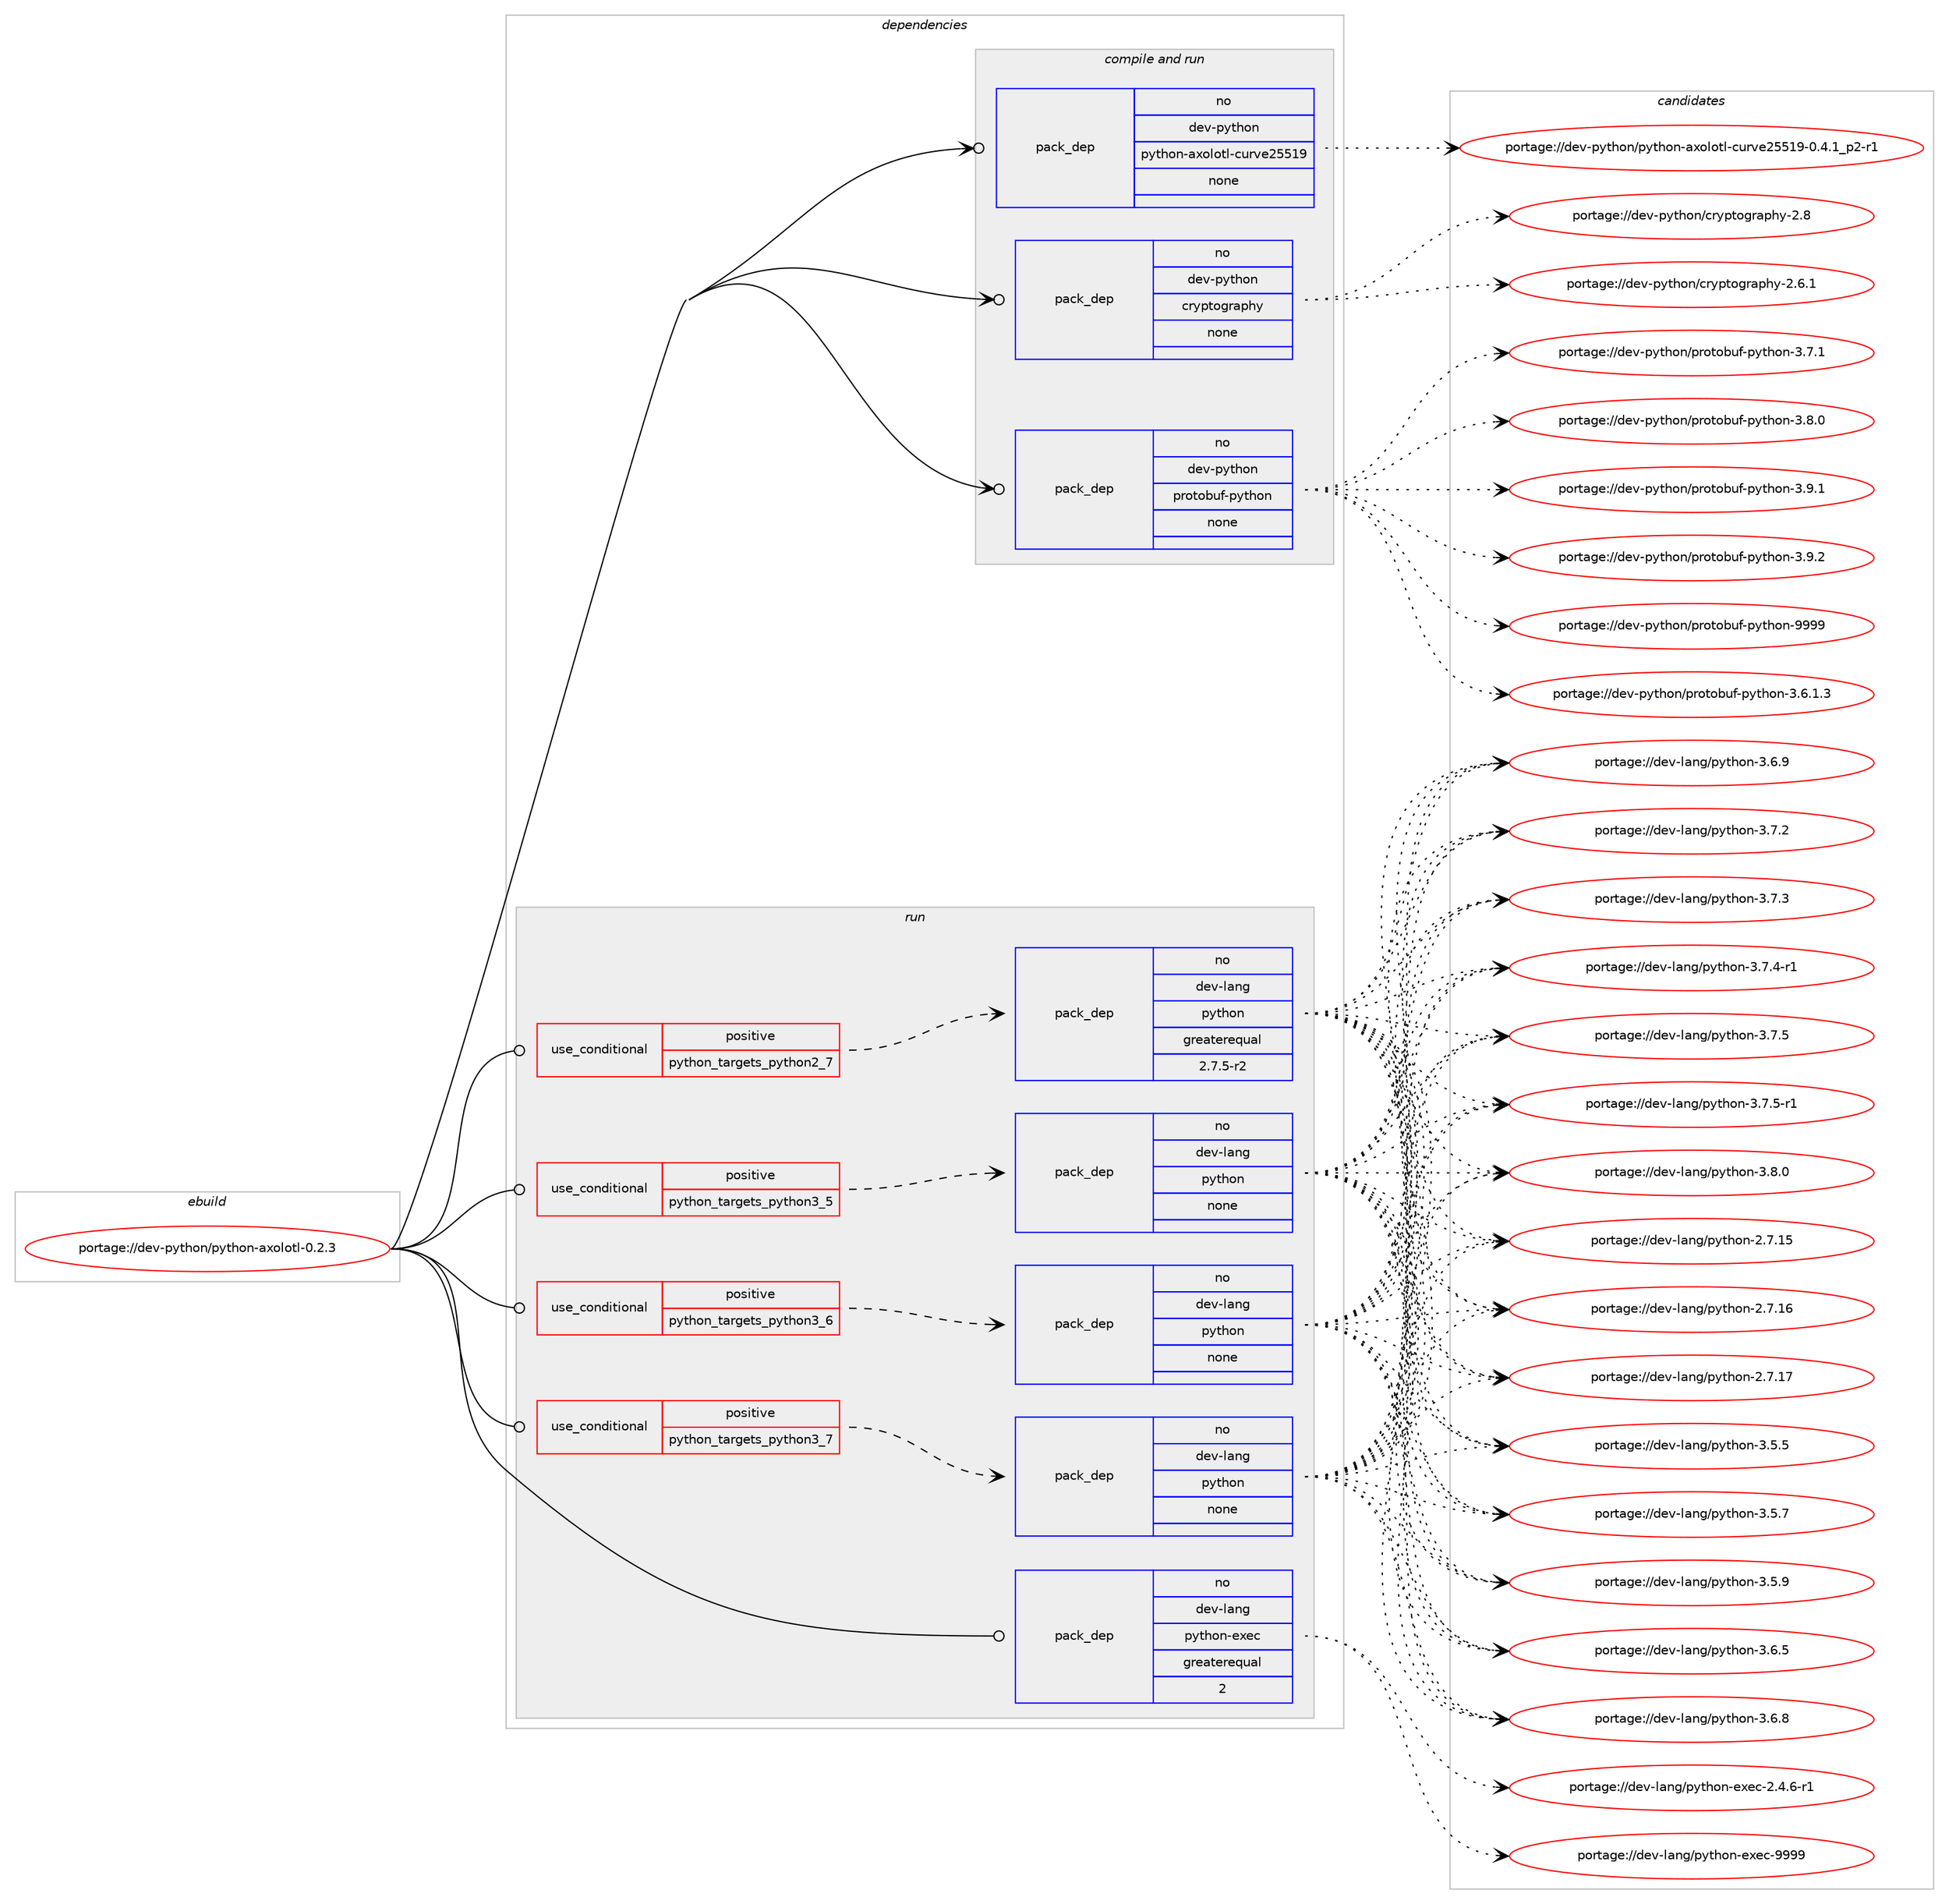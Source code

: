 digraph prolog {

# *************
# Graph options
# *************

newrank=true;
concentrate=true;
compound=true;
graph [rankdir=LR,fontname=Helvetica,fontsize=10,ranksep=1.5];#, ranksep=2.5, nodesep=0.2];
edge  [arrowhead=vee];
node  [fontname=Helvetica,fontsize=10];

# **********
# The ebuild
# **********

subgraph cluster_leftcol {
color=gray;
rank=same;
label=<<i>ebuild</i>>;
id [label="portage://dev-python/python-axolotl-0.2.3", color=red, width=4, href="../dev-python/python-axolotl-0.2.3.svg"];
}

# ****************
# The dependencies
# ****************

subgraph cluster_midcol {
color=gray;
label=<<i>dependencies</i>>;
subgraph cluster_compile {
fillcolor="#eeeeee";
style=filled;
label=<<i>compile</i>>;
}
subgraph cluster_compileandrun {
fillcolor="#eeeeee";
style=filled;
label=<<i>compile and run</i>>;
subgraph pack125162 {
dependency165146 [label=<<TABLE BORDER="0" CELLBORDER="1" CELLSPACING="0" CELLPADDING="4" WIDTH="220"><TR><TD ROWSPAN="6" CELLPADDING="30">pack_dep</TD></TR><TR><TD WIDTH="110">no</TD></TR><TR><TD>dev-python</TD></TR><TR><TD>cryptography</TD></TR><TR><TD>none</TD></TR><TR><TD></TD></TR></TABLE>>, shape=none, color=blue];
}
id:e -> dependency165146:w [weight=20,style="solid",arrowhead="odotvee"];
subgraph pack125163 {
dependency165147 [label=<<TABLE BORDER="0" CELLBORDER="1" CELLSPACING="0" CELLPADDING="4" WIDTH="220"><TR><TD ROWSPAN="6" CELLPADDING="30">pack_dep</TD></TR><TR><TD WIDTH="110">no</TD></TR><TR><TD>dev-python</TD></TR><TR><TD>protobuf-python</TD></TR><TR><TD>none</TD></TR><TR><TD></TD></TR></TABLE>>, shape=none, color=blue];
}
id:e -> dependency165147:w [weight=20,style="solid",arrowhead="odotvee"];
subgraph pack125164 {
dependency165148 [label=<<TABLE BORDER="0" CELLBORDER="1" CELLSPACING="0" CELLPADDING="4" WIDTH="220"><TR><TD ROWSPAN="6" CELLPADDING="30">pack_dep</TD></TR><TR><TD WIDTH="110">no</TD></TR><TR><TD>dev-python</TD></TR><TR><TD>python-axolotl-curve25519</TD></TR><TR><TD>none</TD></TR><TR><TD></TD></TR></TABLE>>, shape=none, color=blue];
}
id:e -> dependency165148:w [weight=20,style="solid",arrowhead="odotvee"];
}
subgraph cluster_run {
fillcolor="#eeeeee";
style=filled;
label=<<i>run</i>>;
subgraph cond36598 {
dependency165149 [label=<<TABLE BORDER="0" CELLBORDER="1" CELLSPACING="0" CELLPADDING="4"><TR><TD ROWSPAN="3" CELLPADDING="10">use_conditional</TD></TR><TR><TD>positive</TD></TR><TR><TD>python_targets_python2_7</TD></TR></TABLE>>, shape=none, color=red];
subgraph pack125165 {
dependency165150 [label=<<TABLE BORDER="0" CELLBORDER="1" CELLSPACING="0" CELLPADDING="4" WIDTH="220"><TR><TD ROWSPAN="6" CELLPADDING="30">pack_dep</TD></TR><TR><TD WIDTH="110">no</TD></TR><TR><TD>dev-lang</TD></TR><TR><TD>python</TD></TR><TR><TD>greaterequal</TD></TR><TR><TD>2.7.5-r2</TD></TR></TABLE>>, shape=none, color=blue];
}
dependency165149:e -> dependency165150:w [weight=20,style="dashed",arrowhead="vee"];
}
id:e -> dependency165149:w [weight=20,style="solid",arrowhead="odot"];
subgraph cond36599 {
dependency165151 [label=<<TABLE BORDER="0" CELLBORDER="1" CELLSPACING="0" CELLPADDING="4"><TR><TD ROWSPAN="3" CELLPADDING="10">use_conditional</TD></TR><TR><TD>positive</TD></TR><TR><TD>python_targets_python3_5</TD></TR></TABLE>>, shape=none, color=red];
subgraph pack125166 {
dependency165152 [label=<<TABLE BORDER="0" CELLBORDER="1" CELLSPACING="0" CELLPADDING="4" WIDTH="220"><TR><TD ROWSPAN="6" CELLPADDING="30">pack_dep</TD></TR><TR><TD WIDTH="110">no</TD></TR><TR><TD>dev-lang</TD></TR><TR><TD>python</TD></TR><TR><TD>none</TD></TR><TR><TD></TD></TR></TABLE>>, shape=none, color=blue];
}
dependency165151:e -> dependency165152:w [weight=20,style="dashed",arrowhead="vee"];
}
id:e -> dependency165151:w [weight=20,style="solid",arrowhead="odot"];
subgraph cond36600 {
dependency165153 [label=<<TABLE BORDER="0" CELLBORDER="1" CELLSPACING="0" CELLPADDING="4"><TR><TD ROWSPAN="3" CELLPADDING="10">use_conditional</TD></TR><TR><TD>positive</TD></TR><TR><TD>python_targets_python3_6</TD></TR></TABLE>>, shape=none, color=red];
subgraph pack125167 {
dependency165154 [label=<<TABLE BORDER="0" CELLBORDER="1" CELLSPACING="0" CELLPADDING="4" WIDTH="220"><TR><TD ROWSPAN="6" CELLPADDING="30">pack_dep</TD></TR><TR><TD WIDTH="110">no</TD></TR><TR><TD>dev-lang</TD></TR><TR><TD>python</TD></TR><TR><TD>none</TD></TR><TR><TD></TD></TR></TABLE>>, shape=none, color=blue];
}
dependency165153:e -> dependency165154:w [weight=20,style="dashed",arrowhead="vee"];
}
id:e -> dependency165153:w [weight=20,style="solid",arrowhead="odot"];
subgraph cond36601 {
dependency165155 [label=<<TABLE BORDER="0" CELLBORDER="1" CELLSPACING="0" CELLPADDING="4"><TR><TD ROWSPAN="3" CELLPADDING="10">use_conditional</TD></TR><TR><TD>positive</TD></TR><TR><TD>python_targets_python3_7</TD></TR></TABLE>>, shape=none, color=red];
subgraph pack125168 {
dependency165156 [label=<<TABLE BORDER="0" CELLBORDER="1" CELLSPACING="0" CELLPADDING="4" WIDTH="220"><TR><TD ROWSPAN="6" CELLPADDING="30">pack_dep</TD></TR><TR><TD WIDTH="110">no</TD></TR><TR><TD>dev-lang</TD></TR><TR><TD>python</TD></TR><TR><TD>none</TD></TR><TR><TD></TD></TR></TABLE>>, shape=none, color=blue];
}
dependency165155:e -> dependency165156:w [weight=20,style="dashed",arrowhead="vee"];
}
id:e -> dependency165155:w [weight=20,style="solid",arrowhead="odot"];
subgraph pack125169 {
dependency165157 [label=<<TABLE BORDER="0" CELLBORDER="1" CELLSPACING="0" CELLPADDING="4" WIDTH="220"><TR><TD ROWSPAN="6" CELLPADDING="30">pack_dep</TD></TR><TR><TD WIDTH="110">no</TD></TR><TR><TD>dev-lang</TD></TR><TR><TD>python-exec</TD></TR><TR><TD>greaterequal</TD></TR><TR><TD>2</TD></TR></TABLE>>, shape=none, color=blue];
}
id:e -> dependency165157:w [weight=20,style="solid",arrowhead="odot"];
}
}

# **************
# The candidates
# **************

subgraph cluster_choices {
rank=same;
color=gray;
label=<<i>candidates</i>>;

subgraph choice125162 {
color=black;
nodesep=1;
choiceportage10010111845112121116104111110479911412111211611110311497112104121455046544649 [label="portage://dev-python/cryptography-2.6.1", color=red, width=4,href="../dev-python/cryptography-2.6.1.svg"];
choiceportage1001011184511212111610411111047991141211121161111031149711210412145504656 [label="portage://dev-python/cryptography-2.8", color=red, width=4,href="../dev-python/cryptography-2.8.svg"];
dependency165146:e -> choiceportage10010111845112121116104111110479911412111211611110311497112104121455046544649:w [style=dotted,weight="100"];
dependency165146:e -> choiceportage1001011184511212111610411111047991141211121161111031149711210412145504656:w [style=dotted,weight="100"];
}
subgraph choice125163 {
color=black;
nodesep=1;
choiceportage100101118451121211161041111104711211411111611198117102451121211161041111104551465446494651 [label="portage://dev-python/protobuf-python-3.6.1.3", color=red, width=4,href="../dev-python/protobuf-python-3.6.1.3.svg"];
choiceportage10010111845112121116104111110471121141111161119811710245112121116104111110455146554649 [label="portage://dev-python/protobuf-python-3.7.1", color=red, width=4,href="../dev-python/protobuf-python-3.7.1.svg"];
choiceportage10010111845112121116104111110471121141111161119811710245112121116104111110455146564648 [label="portage://dev-python/protobuf-python-3.8.0", color=red, width=4,href="../dev-python/protobuf-python-3.8.0.svg"];
choiceportage10010111845112121116104111110471121141111161119811710245112121116104111110455146574649 [label="portage://dev-python/protobuf-python-3.9.1", color=red, width=4,href="../dev-python/protobuf-python-3.9.1.svg"];
choiceportage10010111845112121116104111110471121141111161119811710245112121116104111110455146574650 [label="portage://dev-python/protobuf-python-3.9.2", color=red, width=4,href="../dev-python/protobuf-python-3.9.2.svg"];
choiceportage100101118451121211161041111104711211411111611198117102451121211161041111104557575757 [label="portage://dev-python/protobuf-python-9999", color=red, width=4,href="../dev-python/protobuf-python-9999.svg"];
dependency165147:e -> choiceportage100101118451121211161041111104711211411111611198117102451121211161041111104551465446494651:w [style=dotted,weight="100"];
dependency165147:e -> choiceportage10010111845112121116104111110471121141111161119811710245112121116104111110455146554649:w [style=dotted,weight="100"];
dependency165147:e -> choiceportage10010111845112121116104111110471121141111161119811710245112121116104111110455146564648:w [style=dotted,weight="100"];
dependency165147:e -> choiceportage10010111845112121116104111110471121141111161119811710245112121116104111110455146574649:w [style=dotted,weight="100"];
dependency165147:e -> choiceportage10010111845112121116104111110471121141111161119811710245112121116104111110455146574650:w [style=dotted,weight="100"];
dependency165147:e -> choiceportage100101118451121211161041111104711211411111611198117102451121211161041111104557575757:w [style=dotted,weight="100"];
}
subgraph choice125164 {
color=black;
nodesep=1;
choiceportage100101118451121211161041111104711212111610411111045971201111081111161084599117114118101505353495745484652464995112504511449 [label="portage://dev-python/python-axolotl-curve25519-0.4.1_p2-r1", color=red, width=4,href="../dev-python/python-axolotl-curve25519-0.4.1_p2-r1.svg"];
dependency165148:e -> choiceportage100101118451121211161041111104711212111610411111045971201111081111161084599117114118101505353495745484652464995112504511449:w [style=dotted,weight="100"];
}
subgraph choice125165 {
color=black;
nodesep=1;
choiceportage10010111845108971101034711212111610411111045504655464953 [label="portage://dev-lang/python-2.7.15", color=red, width=4,href="../dev-lang/python-2.7.15.svg"];
choiceportage10010111845108971101034711212111610411111045504655464954 [label="portage://dev-lang/python-2.7.16", color=red, width=4,href="../dev-lang/python-2.7.16.svg"];
choiceportage10010111845108971101034711212111610411111045504655464955 [label="portage://dev-lang/python-2.7.17", color=red, width=4,href="../dev-lang/python-2.7.17.svg"];
choiceportage100101118451089711010347112121116104111110455146534653 [label="portage://dev-lang/python-3.5.5", color=red, width=4,href="../dev-lang/python-3.5.5.svg"];
choiceportage100101118451089711010347112121116104111110455146534655 [label="portage://dev-lang/python-3.5.7", color=red, width=4,href="../dev-lang/python-3.5.7.svg"];
choiceportage100101118451089711010347112121116104111110455146534657 [label="portage://dev-lang/python-3.5.9", color=red, width=4,href="../dev-lang/python-3.5.9.svg"];
choiceportage100101118451089711010347112121116104111110455146544653 [label="portage://dev-lang/python-3.6.5", color=red, width=4,href="../dev-lang/python-3.6.5.svg"];
choiceportage100101118451089711010347112121116104111110455146544656 [label="portage://dev-lang/python-3.6.8", color=red, width=4,href="../dev-lang/python-3.6.8.svg"];
choiceportage100101118451089711010347112121116104111110455146544657 [label="portage://dev-lang/python-3.6.9", color=red, width=4,href="../dev-lang/python-3.6.9.svg"];
choiceportage100101118451089711010347112121116104111110455146554650 [label="portage://dev-lang/python-3.7.2", color=red, width=4,href="../dev-lang/python-3.7.2.svg"];
choiceportage100101118451089711010347112121116104111110455146554651 [label="portage://dev-lang/python-3.7.3", color=red, width=4,href="../dev-lang/python-3.7.3.svg"];
choiceportage1001011184510897110103471121211161041111104551465546524511449 [label="portage://dev-lang/python-3.7.4-r1", color=red, width=4,href="../dev-lang/python-3.7.4-r1.svg"];
choiceportage100101118451089711010347112121116104111110455146554653 [label="portage://dev-lang/python-3.7.5", color=red, width=4,href="../dev-lang/python-3.7.5.svg"];
choiceportage1001011184510897110103471121211161041111104551465546534511449 [label="portage://dev-lang/python-3.7.5-r1", color=red, width=4,href="../dev-lang/python-3.7.5-r1.svg"];
choiceportage100101118451089711010347112121116104111110455146564648 [label="portage://dev-lang/python-3.8.0", color=red, width=4,href="../dev-lang/python-3.8.0.svg"];
dependency165150:e -> choiceportage10010111845108971101034711212111610411111045504655464953:w [style=dotted,weight="100"];
dependency165150:e -> choiceportage10010111845108971101034711212111610411111045504655464954:w [style=dotted,weight="100"];
dependency165150:e -> choiceportage10010111845108971101034711212111610411111045504655464955:w [style=dotted,weight="100"];
dependency165150:e -> choiceportage100101118451089711010347112121116104111110455146534653:w [style=dotted,weight="100"];
dependency165150:e -> choiceportage100101118451089711010347112121116104111110455146534655:w [style=dotted,weight="100"];
dependency165150:e -> choiceportage100101118451089711010347112121116104111110455146534657:w [style=dotted,weight="100"];
dependency165150:e -> choiceportage100101118451089711010347112121116104111110455146544653:w [style=dotted,weight="100"];
dependency165150:e -> choiceportage100101118451089711010347112121116104111110455146544656:w [style=dotted,weight="100"];
dependency165150:e -> choiceportage100101118451089711010347112121116104111110455146544657:w [style=dotted,weight="100"];
dependency165150:e -> choiceportage100101118451089711010347112121116104111110455146554650:w [style=dotted,weight="100"];
dependency165150:e -> choiceportage100101118451089711010347112121116104111110455146554651:w [style=dotted,weight="100"];
dependency165150:e -> choiceportage1001011184510897110103471121211161041111104551465546524511449:w [style=dotted,weight="100"];
dependency165150:e -> choiceportage100101118451089711010347112121116104111110455146554653:w [style=dotted,weight="100"];
dependency165150:e -> choiceportage1001011184510897110103471121211161041111104551465546534511449:w [style=dotted,weight="100"];
dependency165150:e -> choiceportage100101118451089711010347112121116104111110455146564648:w [style=dotted,weight="100"];
}
subgraph choice125166 {
color=black;
nodesep=1;
choiceportage10010111845108971101034711212111610411111045504655464953 [label="portage://dev-lang/python-2.7.15", color=red, width=4,href="../dev-lang/python-2.7.15.svg"];
choiceportage10010111845108971101034711212111610411111045504655464954 [label="portage://dev-lang/python-2.7.16", color=red, width=4,href="../dev-lang/python-2.7.16.svg"];
choiceportage10010111845108971101034711212111610411111045504655464955 [label="portage://dev-lang/python-2.7.17", color=red, width=4,href="../dev-lang/python-2.7.17.svg"];
choiceportage100101118451089711010347112121116104111110455146534653 [label="portage://dev-lang/python-3.5.5", color=red, width=4,href="../dev-lang/python-3.5.5.svg"];
choiceportage100101118451089711010347112121116104111110455146534655 [label="portage://dev-lang/python-3.5.7", color=red, width=4,href="../dev-lang/python-3.5.7.svg"];
choiceportage100101118451089711010347112121116104111110455146534657 [label="portage://dev-lang/python-3.5.9", color=red, width=4,href="../dev-lang/python-3.5.9.svg"];
choiceportage100101118451089711010347112121116104111110455146544653 [label="portage://dev-lang/python-3.6.5", color=red, width=4,href="../dev-lang/python-3.6.5.svg"];
choiceportage100101118451089711010347112121116104111110455146544656 [label="portage://dev-lang/python-3.6.8", color=red, width=4,href="../dev-lang/python-3.6.8.svg"];
choiceportage100101118451089711010347112121116104111110455146544657 [label="portage://dev-lang/python-3.6.9", color=red, width=4,href="../dev-lang/python-3.6.9.svg"];
choiceportage100101118451089711010347112121116104111110455146554650 [label="portage://dev-lang/python-3.7.2", color=red, width=4,href="../dev-lang/python-3.7.2.svg"];
choiceportage100101118451089711010347112121116104111110455146554651 [label="portage://dev-lang/python-3.7.3", color=red, width=4,href="../dev-lang/python-3.7.3.svg"];
choiceportage1001011184510897110103471121211161041111104551465546524511449 [label="portage://dev-lang/python-3.7.4-r1", color=red, width=4,href="../dev-lang/python-3.7.4-r1.svg"];
choiceportage100101118451089711010347112121116104111110455146554653 [label="portage://dev-lang/python-3.7.5", color=red, width=4,href="../dev-lang/python-3.7.5.svg"];
choiceportage1001011184510897110103471121211161041111104551465546534511449 [label="portage://dev-lang/python-3.7.5-r1", color=red, width=4,href="../dev-lang/python-3.7.5-r1.svg"];
choiceportage100101118451089711010347112121116104111110455146564648 [label="portage://dev-lang/python-3.8.0", color=red, width=4,href="../dev-lang/python-3.8.0.svg"];
dependency165152:e -> choiceportage10010111845108971101034711212111610411111045504655464953:w [style=dotted,weight="100"];
dependency165152:e -> choiceportage10010111845108971101034711212111610411111045504655464954:w [style=dotted,weight="100"];
dependency165152:e -> choiceportage10010111845108971101034711212111610411111045504655464955:w [style=dotted,weight="100"];
dependency165152:e -> choiceportage100101118451089711010347112121116104111110455146534653:w [style=dotted,weight="100"];
dependency165152:e -> choiceportage100101118451089711010347112121116104111110455146534655:w [style=dotted,weight="100"];
dependency165152:e -> choiceportage100101118451089711010347112121116104111110455146534657:w [style=dotted,weight="100"];
dependency165152:e -> choiceportage100101118451089711010347112121116104111110455146544653:w [style=dotted,weight="100"];
dependency165152:e -> choiceportage100101118451089711010347112121116104111110455146544656:w [style=dotted,weight="100"];
dependency165152:e -> choiceportage100101118451089711010347112121116104111110455146544657:w [style=dotted,weight="100"];
dependency165152:e -> choiceportage100101118451089711010347112121116104111110455146554650:w [style=dotted,weight="100"];
dependency165152:e -> choiceportage100101118451089711010347112121116104111110455146554651:w [style=dotted,weight="100"];
dependency165152:e -> choiceportage1001011184510897110103471121211161041111104551465546524511449:w [style=dotted,weight="100"];
dependency165152:e -> choiceportage100101118451089711010347112121116104111110455146554653:w [style=dotted,weight="100"];
dependency165152:e -> choiceportage1001011184510897110103471121211161041111104551465546534511449:w [style=dotted,weight="100"];
dependency165152:e -> choiceportage100101118451089711010347112121116104111110455146564648:w [style=dotted,weight="100"];
}
subgraph choice125167 {
color=black;
nodesep=1;
choiceportage10010111845108971101034711212111610411111045504655464953 [label="portage://dev-lang/python-2.7.15", color=red, width=4,href="../dev-lang/python-2.7.15.svg"];
choiceportage10010111845108971101034711212111610411111045504655464954 [label="portage://dev-lang/python-2.7.16", color=red, width=4,href="../dev-lang/python-2.7.16.svg"];
choiceportage10010111845108971101034711212111610411111045504655464955 [label="portage://dev-lang/python-2.7.17", color=red, width=4,href="../dev-lang/python-2.7.17.svg"];
choiceportage100101118451089711010347112121116104111110455146534653 [label="portage://dev-lang/python-3.5.5", color=red, width=4,href="../dev-lang/python-3.5.5.svg"];
choiceportage100101118451089711010347112121116104111110455146534655 [label="portage://dev-lang/python-3.5.7", color=red, width=4,href="../dev-lang/python-3.5.7.svg"];
choiceportage100101118451089711010347112121116104111110455146534657 [label="portage://dev-lang/python-3.5.9", color=red, width=4,href="../dev-lang/python-3.5.9.svg"];
choiceportage100101118451089711010347112121116104111110455146544653 [label="portage://dev-lang/python-3.6.5", color=red, width=4,href="../dev-lang/python-3.6.5.svg"];
choiceportage100101118451089711010347112121116104111110455146544656 [label="portage://dev-lang/python-3.6.8", color=red, width=4,href="../dev-lang/python-3.6.8.svg"];
choiceportage100101118451089711010347112121116104111110455146544657 [label="portage://dev-lang/python-3.6.9", color=red, width=4,href="../dev-lang/python-3.6.9.svg"];
choiceportage100101118451089711010347112121116104111110455146554650 [label="portage://dev-lang/python-3.7.2", color=red, width=4,href="../dev-lang/python-3.7.2.svg"];
choiceportage100101118451089711010347112121116104111110455146554651 [label="portage://dev-lang/python-3.7.3", color=red, width=4,href="../dev-lang/python-3.7.3.svg"];
choiceportage1001011184510897110103471121211161041111104551465546524511449 [label="portage://dev-lang/python-3.7.4-r1", color=red, width=4,href="../dev-lang/python-3.7.4-r1.svg"];
choiceportage100101118451089711010347112121116104111110455146554653 [label="portage://dev-lang/python-3.7.5", color=red, width=4,href="../dev-lang/python-3.7.5.svg"];
choiceportage1001011184510897110103471121211161041111104551465546534511449 [label="portage://dev-lang/python-3.7.5-r1", color=red, width=4,href="../dev-lang/python-3.7.5-r1.svg"];
choiceportage100101118451089711010347112121116104111110455146564648 [label="portage://dev-lang/python-3.8.0", color=red, width=4,href="../dev-lang/python-3.8.0.svg"];
dependency165154:e -> choiceportage10010111845108971101034711212111610411111045504655464953:w [style=dotted,weight="100"];
dependency165154:e -> choiceportage10010111845108971101034711212111610411111045504655464954:w [style=dotted,weight="100"];
dependency165154:e -> choiceportage10010111845108971101034711212111610411111045504655464955:w [style=dotted,weight="100"];
dependency165154:e -> choiceportage100101118451089711010347112121116104111110455146534653:w [style=dotted,weight="100"];
dependency165154:e -> choiceportage100101118451089711010347112121116104111110455146534655:w [style=dotted,weight="100"];
dependency165154:e -> choiceportage100101118451089711010347112121116104111110455146534657:w [style=dotted,weight="100"];
dependency165154:e -> choiceportage100101118451089711010347112121116104111110455146544653:w [style=dotted,weight="100"];
dependency165154:e -> choiceportage100101118451089711010347112121116104111110455146544656:w [style=dotted,weight="100"];
dependency165154:e -> choiceportage100101118451089711010347112121116104111110455146544657:w [style=dotted,weight="100"];
dependency165154:e -> choiceportage100101118451089711010347112121116104111110455146554650:w [style=dotted,weight="100"];
dependency165154:e -> choiceportage100101118451089711010347112121116104111110455146554651:w [style=dotted,weight="100"];
dependency165154:e -> choiceportage1001011184510897110103471121211161041111104551465546524511449:w [style=dotted,weight="100"];
dependency165154:e -> choiceportage100101118451089711010347112121116104111110455146554653:w [style=dotted,weight="100"];
dependency165154:e -> choiceportage1001011184510897110103471121211161041111104551465546534511449:w [style=dotted,weight="100"];
dependency165154:e -> choiceportage100101118451089711010347112121116104111110455146564648:w [style=dotted,weight="100"];
}
subgraph choice125168 {
color=black;
nodesep=1;
choiceportage10010111845108971101034711212111610411111045504655464953 [label="portage://dev-lang/python-2.7.15", color=red, width=4,href="../dev-lang/python-2.7.15.svg"];
choiceportage10010111845108971101034711212111610411111045504655464954 [label="portage://dev-lang/python-2.7.16", color=red, width=4,href="../dev-lang/python-2.7.16.svg"];
choiceportage10010111845108971101034711212111610411111045504655464955 [label="portage://dev-lang/python-2.7.17", color=red, width=4,href="../dev-lang/python-2.7.17.svg"];
choiceportage100101118451089711010347112121116104111110455146534653 [label="portage://dev-lang/python-3.5.5", color=red, width=4,href="../dev-lang/python-3.5.5.svg"];
choiceportage100101118451089711010347112121116104111110455146534655 [label="portage://dev-lang/python-3.5.7", color=red, width=4,href="../dev-lang/python-3.5.7.svg"];
choiceportage100101118451089711010347112121116104111110455146534657 [label="portage://dev-lang/python-3.5.9", color=red, width=4,href="../dev-lang/python-3.5.9.svg"];
choiceportage100101118451089711010347112121116104111110455146544653 [label="portage://dev-lang/python-3.6.5", color=red, width=4,href="../dev-lang/python-3.6.5.svg"];
choiceportage100101118451089711010347112121116104111110455146544656 [label="portage://dev-lang/python-3.6.8", color=red, width=4,href="../dev-lang/python-3.6.8.svg"];
choiceportage100101118451089711010347112121116104111110455146544657 [label="portage://dev-lang/python-3.6.9", color=red, width=4,href="../dev-lang/python-3.6.9.svg"];
choiceportage100101118451089711010347112121116104111110455146554650 [label="portage://dev-lang/python-3.7.2", color=red, width=4,href="../dev-lang/python-3.7.2.svg"];
choiceportage100101118451089711010347112121116104111110455146554651 [label="portage://dev-lang/python-3.7.3", color=red, width=4,href="../dev-lang/python-3.7.3.svg"];
choiceportage1001011184510897110103471121211161041111104551465546524511449 [label="portage://dev-lang/python-3.7.4-r1", color=red, width=4,href="../dev-lang/python-3.7.4-r1.svg"];
choiceportage100101118451089711010347112121116104111110455146554653 [label="portage://dev-lang/python-3.7.5", color=red, width=4,href="../dev-lang/python-3.7.5.svg"];
choiceportage1001011184510897110103471121211161041111104551465546534511449 [label="portage://dev-lang/python-3.7.5-r1", color=red, width=4,href="../dev-lang/python-3.7.5-r1.svg"];
choiceportage100101118451089711010347112121116104111110455146564648 [label="portage://dev-lang/python-3.8.0", color=red, width=4,href="../dev-lang/python-3.8.0.svg"];
dependency165156:e -> choiceportage10010111845108971101034711212111610411111045504655464953:w [style=dotted,weight="100"];
dependency165156:e -> choiceportage10010111845108971101034711212111610411111045504655464954:w [style=dotted,weight="100"];
dependency165156:e -> choiceportage10010111845108971101034711212111610411111045504655464955:w [style=dotted,weight="100"];
dependency165156:e -> choiceportage100101118451089711010347112121116104111110455146534653:w [style=dotted,weight="100"];
dependency165156:e -> choiceportage100101118451089711010347112121116104111110455146534655:w [style=dotted,weight="100"];
dependency165156:e -> choiceportage100101118451089711010347112121116104111110455146534657:w [style=dotted,weight="100"];
dependency165156:e -> choiceportage100101118451089711010347112121116104111110455146544653:w [style=dotted,weight="100"];
dependency165156:e -> choiceportage100101118451089711010347112121116104111110455146544656:w [style=dotted,weight="100"];
dependency165156:e -> choiceportage100101118451089711010347112121116104111110455146544657:w [style=dotted,weight="100"];
dependency165156:e -> choiceportage100101118451089711010347112121116104111110455146554650:w [style=dotted,weight="100"];
dependency165156:e -> choiceportage100101118451089711010347112121116104111110455146554651:w [style=dotted,weight="100"];
dependency165156:e -> choiceportage1001011184510897110103471121211161041111104551465546524511449:w [style=dotted,weight="100"];
dependency165156:e -> choiceportage100101118451089711010347112121116104111110455146554653:w [style=dotted,weight="100"];
dependency165156:e -> choiceportage1001011184510897110103471121211161041111104551465546534511449:w [style=dotted,weight="100"];
dependency165156:e -> choiceportage100101118451089711010347112121116104111110455146564648:w [style=dotted,weight="100"];
}
subgraph choice125169 {
color=black;
nodesep=1;
choiceportage10010111845108971101034711212111610411111045101120101994550465246544511449 [label="portage://dev-lang/python-exec-2.4.6-r1", color=red, width=4,href="../dev-lang/python-exec-2.4.6-r1.svg"];
choiceportage10010111845108971101034711212111610411111045101120101994557575757 [label="portage://dev-lang/python-exec-9999", color=red, width=4,href="../dev-lang/python-exec-9999.svg"];
dependency165157:e -> choiceportage10010111845108971101034711212111610411111045101120101994550465246544511449:w [style=dotted,weight="100"];
dependency165157:e -> choiceportage10010111845108971101034711212111610411111045101120101994557575757:w [style=dotted,weight="100"];
}
}

}
